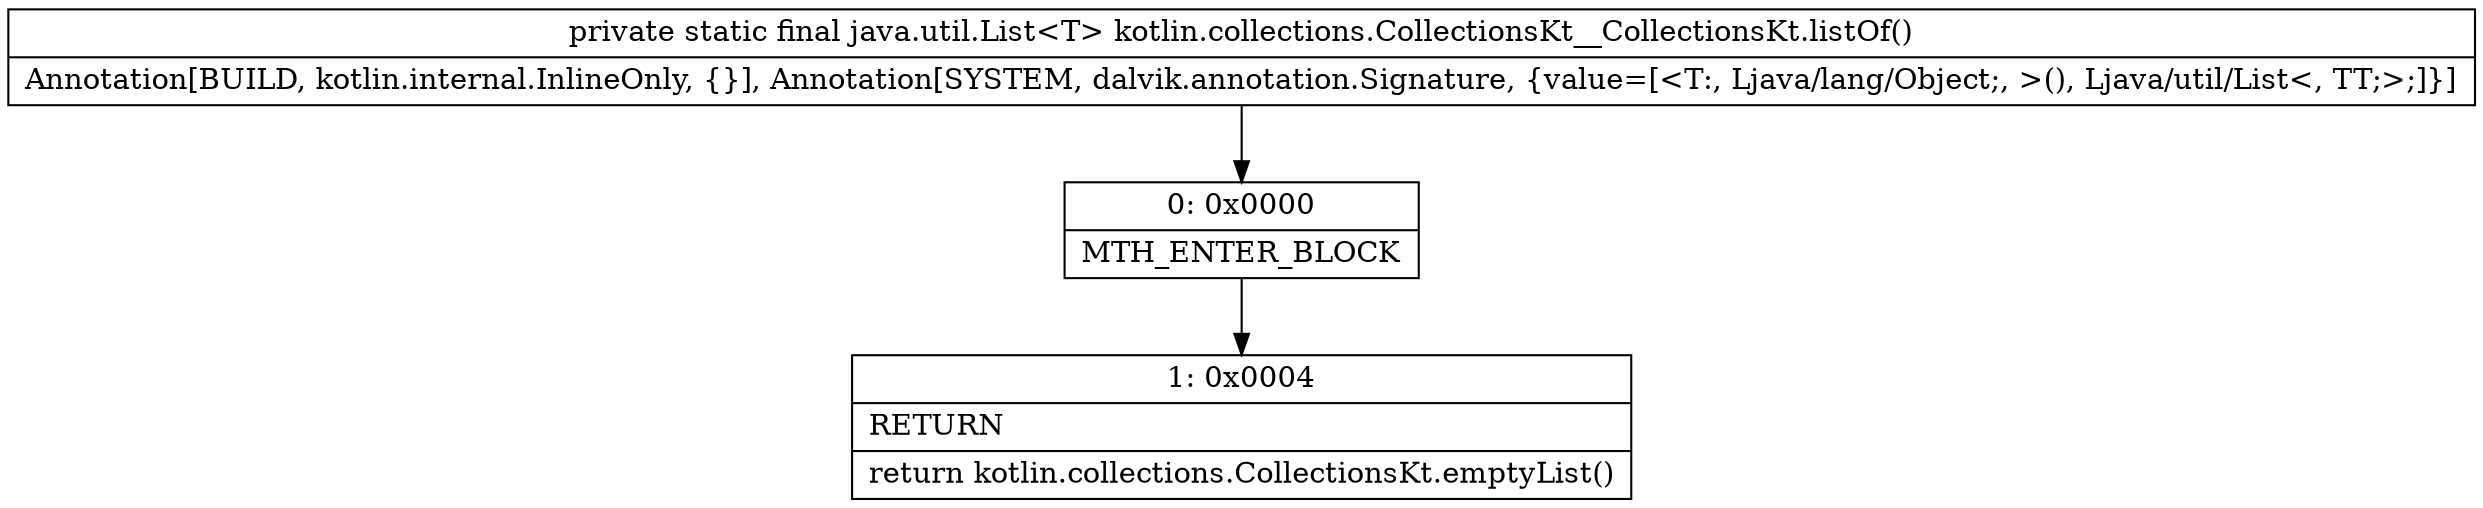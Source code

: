 digraph "CFG forkotlin.collections.CollectionsKt__CollectionsKt.listOf()Ljava\/util\/List;" {
Node_0 [shape=record,label="{0\:\ 0x0000|MTH_ENTER_BLOCK\l}"];
Node_1 [shape=record,label="{1\:\ 0x0004|RETURN\l|return kotlin.collections.CollectionsKt.emptyList()\l}"];
MethodNode[shape=record,label="{private static final java.util.List\<T\> kotlin.collections.CollectionsKt__CollectionsKt.listOf()  | Annotation[BUILD, kotlin.internal.InlineOnly, \{\}], Annotation[SYSTEM, dalvik.annotation.Signature, \{value=[\<T:, Ljava\/lang\/Object;, \>(), Ljava\/util\/List\<, TT;\>;]\}]\l}"];
MethodNode -> Node_0;
Node_0 -> Node_1;
}

